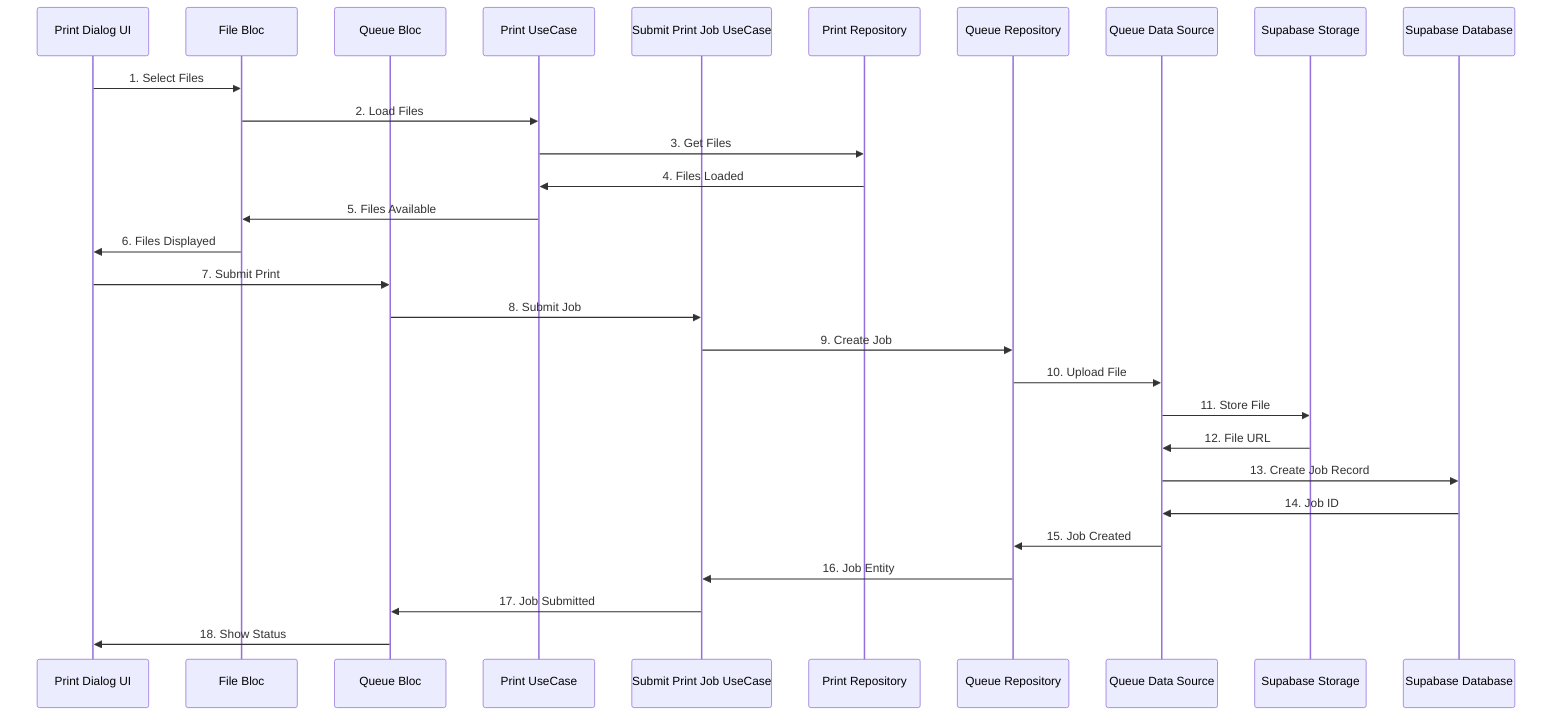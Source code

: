sequenceDiagram
    participant UI as Print Dialog UI
    participant FB as File Bloc
    participant QB as Queue Bloc
    participant PU as Print UseCase
    participant SPJ as Submit Print Job UseCase
    participant PR as Print Repository
    participant QR as Queue Repository
    participant QDS as Queue Data Source
    participant SS as Supabase Storage
    participant SD as Supabase Database
    
    UI->>FB: 1. Select Files
    FB->>PU: 2. Load Files
    PU->>PR: 3. Get Files
    PR->>PU: 4. Files Loaded
    PU->>FB: 5. Files Available
    FB->>UI: 6. Files Displayed
    
    UI->>QB: 7. Submit Print
    QB->>SPJ: 8. Submit Job
    SPJ->>QR: 9. Create Job
    QR->>QDS: 10. Upload File
    QDS->>SS: 11. Store File
    SS->>QDS: 12. File URL
    QDS->>SD: 13. Create Job Record
    SD->>QDS: 14. Job ID
    QDS->>QR: 15. Job Created
    QR->>SPJ: 16. Job Entity
    SPJ->>QB: 17. Job Submitted
    QB->>UI: 18. Show Status
